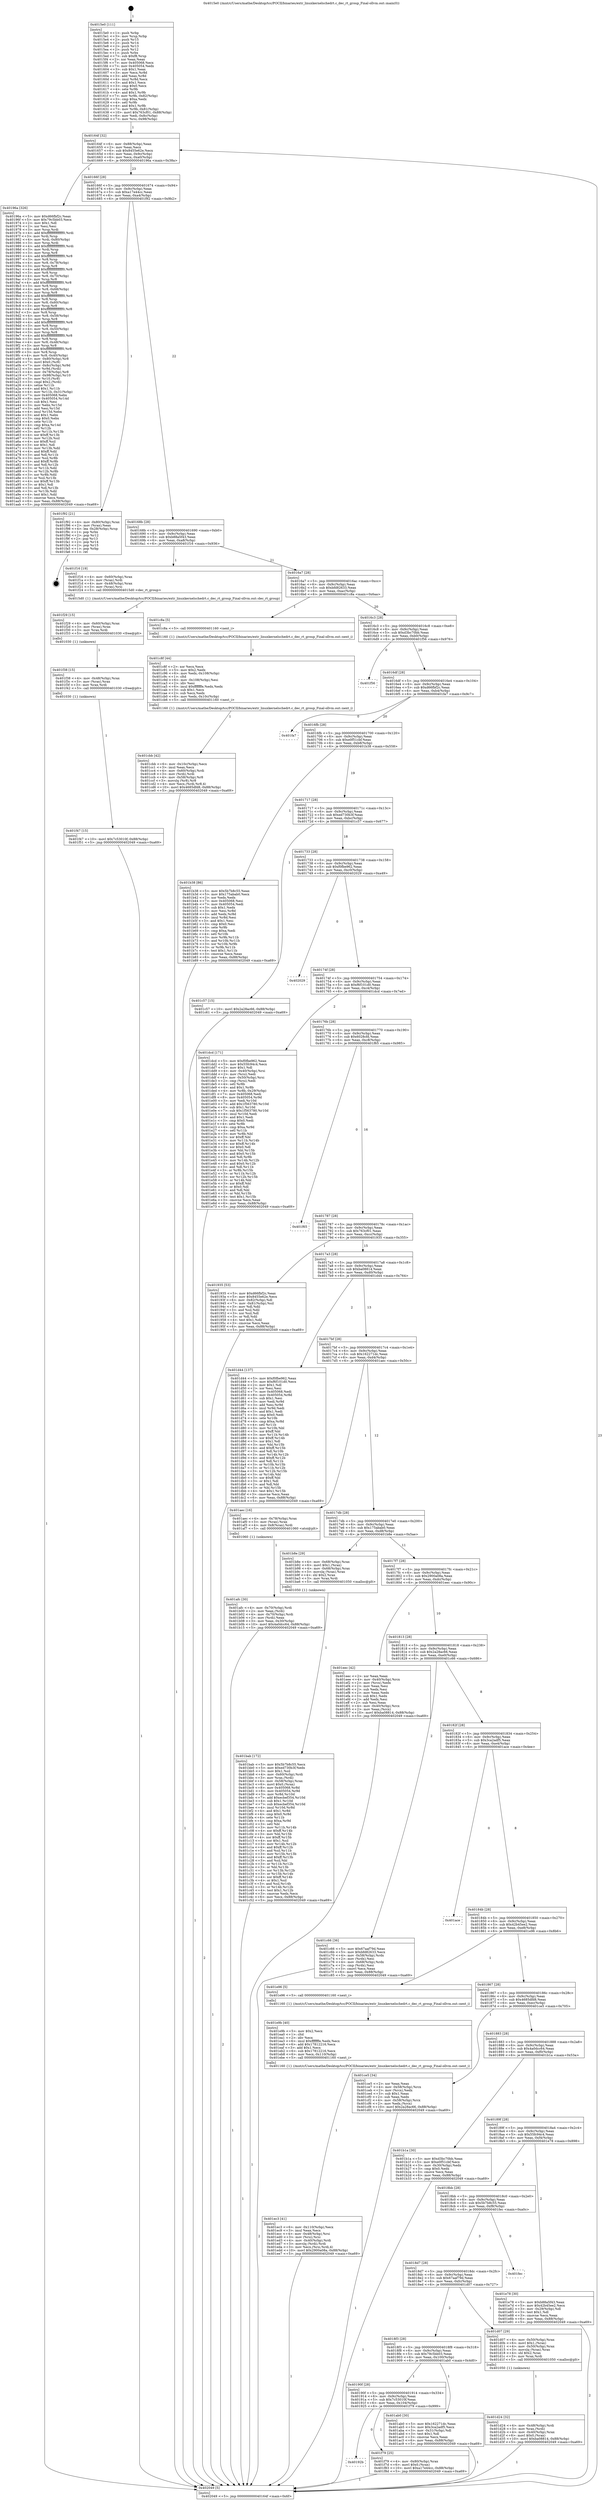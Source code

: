 digraph "0x4015e0" {
  label = "0x4015e0 (/mnt/c/Users/mathe/Desktop/tcc/POCII/binaries/extr_linuxkernelschedrt.c_dec_rt_group_Final-ollvm.out::main(0))"
  labelloc = "t"
  node[shape=record]

  Entry [label="",width=0.3,height=0.3,shape=circle,fillcolor=black,style=filled]
  "0x40164f" [label="{
     0x40164f [32]\l
     | [instrs]\l
     &nbsp;&nbsp;0x40164f \<+6\>: mov -0x88(%rbp),%eax\l
     &nbsp;&nbsp;0x401655 \<+2\>: mov %eax,%ecx\l
     &nbsp;&nbsp;0x401657 \<+6\>: sub $0x8455e62e,%ecx\l
     &nbsp;&nbsp;0x40165d \<+6\>: mov %eax,-0x9c(%rbp)\l
     &nbsp;&nbsp;0x401663 \<+6\>: mov %ecx,-0xa0(%rbp)\l
     &nbsp;&nbsp;0x401669 \<+6\>: je 000000000040196a \<main+0x38a\>\l
  }"]
  "0x40196a" [label="{
     0x40196a [326]\l
     | [instrs]\l
     &nbsp;&nbsp;0x40196a \<+5\>: mov $0xd66fbf2c,%eax\l
     &nbsp;&nbsp;0x40196f \<+5\>: mov $0x79c5bb03,%ecx\l
     &nbsp;&nbsp;0x401974 \<+2\>: mov $0x1,%dl\l
     &nbsp;&nbsp;0x401976 \<+2\>: xor %esi,%esi\l
     &nbsp;&nbsp;0x401978 \<+3\>: mov %rsp,%rdi\l
     &nbsp;&nbsp;0x40197b \<+4\>: add $0xfffffffffffffff0,%rdi\l
     &nbsp;&nbsp;0x40197f \<+3\>: mov %rdi,%rsp\l
     &nbsp;&nbsp;0x401982 \<+4\>: mov %rdi,-0x80(%rbp)\l
     &nbsp;&nbsp;0x401986 \<+3\>: mov %rsp,%rdi\l
     &nbsp;&nbsp;0x401989 \<+4\>: add $0xfffffffffffffff0,%rdi\l
     &nbsp;&nbsp;0x40198d \<+3\>: mov %rdi,%rsp\l
     &nbsp;&nbsp;0x401990 \<+3\>: mov %rsp,%r8\l
     &nbsp;&nbsp;0x401993 \<+4\>: add $0xfffffffffffffff0,%r8\l
     &nbsp;&nbsp;0x401997 \<+3\>: mov %r8,%rsp\l
     &nbsp;&nbsp;0x40199a \<+4\>: mov %r8,-0x78(%rbp)\l
     &nbsp;&nbsp;0x40199e \<+3\>: mov %rsp,%r8\l
     &nbsp;&nbsp;0x4019a1 \<+4\>: add $0xfffffffffffffff0,%r8\l
     &nbsp;&nbsp;0x4019a5 \<+3\>: mov %r8,%rsp\l
     &nbsp;&nbsp;0x4019a8 \<+4\>: mov %r8,-0x70(%rbp)\l
     &nbsp;&nbsp;0x4019ac \<+3\>: mov %rsp,%r8\l
     &nbsp;&nbsp;0x4019af \<+4\>: add $0xfffffffffffffff0,%r8\l
     &nbsp;&nbsp;0x4019b3 \<+3\>: mov %r8,%rsp\l
     &nbsp;&nbsp;0x4019b6 \<+4\>: mov %r8,-0x68(%rbp)\l
     &nbsp;&nbsp;0x4019ba \<+3\>: mov %rsp,%r8\l
     &nbsp;&nbsp;0x4019bd \<+4\>: add $0xfffffffffffffff0,%r8\l
     &nbsp;&nbsp;0x4019c1 \<+3\>: mov %r8,%rsp\l
     &nbsp;&nbsp;0x4019c4 \<+4\>: mov %r8,-0x60(%rbp)\l
     &nbsp;&nbsp;0x4019c8 \<+3\>: mov %rsp,%r8\l
     &nbsp;&nbsp;0x4019cb \<+4\>: add $0xfffffffffffffff0,%r8\l
     &nbsp;&nbsp;0x4019cf \<+3\>: mov %r8,%rsp\l
     &nbsp;&nbsp;0x4019d2 \<+4\>: mov %r8,-0x58(%rbp)\l
     &nbsp;&nbsp;0x4019d6 \<+3\>: mov %rsp,%r8\l
     &nbsp;&nbsp;0x4019d9 \<+4\>: add $0xfffffffffffffff0,%r8\l
     &nbsp;&nbsp;0x4019dd \<+3\>: mov %r8,%rsp\l
     &nbsp;&nbsp;0x4019e0 \<+4\>: mov %r8,-0x50(%rbp)\l
     &nbsp;&nbsp;0x4019e4 \<+3\>: mov %rsp,%r8\l
     &nbsp;&nbsp;0x4019e7 \<+4\>: add $0xfffffffffffffff0,%r8\l
     &nbsp;&nbsp;0x4019eb \<+3\>: mov %r8,%rsp\l
     &nbsp;&nbsp;0x4019ee \<+4\>: mov %r8,-0x48(%rbp)\l
     &nbsp;&nbsp;0x4019f2 \<+3\>: mov %rsp,%r8\l
     &nbsp;&nbsp;0x4019f5 \<+4\>: add $0xfffffffffffffff0,%r8\l
     &nbsp;&nbsp;0x4019f9 \<+3\>: mov %r8,%rsp\l
     &nbsp;&nbsp;0x4019fc \<+4\>: mov %r8,-0x40(%rbp)\l
     &nbsp;&nbsp;0x401a00 \<+4\>: mov -0x80(%rbp),%r8\l
     &nbsp;&nbsp;0x401a04 \<+7\>: movl $0x0,(%r8)\l
     &nbsp;&nbsp;0x401a0b \<+7\>: mov -0x8c(%rbp),%r9d\l
     &nbsp;&nbsp;0x401a12 \<+3\>: mov %r9d,(%rdi)\l
     &nbsp;&nbsp;0x401a15 \<+4\>: mov -0x78(%rbp),%r8\l
     &nbsp;&nbsp;0x401a19 \<+7\>: mov -0x98(%rbp),%r10\l
     &nbsp;&nbsp;0x401a20 \<+3\>: mov %r10,(%r8)\l
     &nbsp;&nbsp;0x401a23 \<+3\>: cmpl $0x2,(%rdi)\l
     &nbsp;&nbsp;0x401a26 \<+4\>: setne %r11b\l
     &nbsp;&nbsp;0x401a2a \<+4\>: and $0x1,%r11b\l
     &nbsp;&nbsp;0x401a2e \<+4\>: mov %r11b,-0x31(%rbp)\l
     &nbsp;&nbsp;0x401a32 \<+7\>: mov 0x405068,%ebx\l
     &nbsp;&nbsp;0x401a39 \<+8\>: mov 0x405054,%r14d\l
     &nbsp;&nbsp;0x401a41 \<+3\>: sub $0x1,%esi\l
     &nbsp;&nbsp;0x401a44 \<+3\>: mov %ebx,%r15d\l
     &nbsp;&nbsp;0x401a47 \<+3\>: add %esi,%r15d\l
     &nbsp;&nbsp;0x401a4a \<+4\>: imul %r15d,%ebx\l
     &nbsp;&nbsp;0x401a4e \<+3\>: and $0x1,%ebx\l
     &nbsp;&nbsp;0x401a51 \<+3\>: cmp $0x0,%ebx\l
     &nbsp;&nbsp;0x401a54 \<+4\>: sete %r11b\l
     &nbsp;&nbsp;0x401a58 \<+4\>: cmp $0xa,%r14d\l
     &nbsp;&nbsp;0x401a5c \<+4\>: setl %r12b\l
     &nbsp;&nbsp;0x401a60 \<+3\>: mov %r11b,%r13b\l
     &nbsp;&nbsp;0x401a63 \<+4\>: xor $0xff,%r13b\l
     &nbsp;&nbsp;0x401a67 \<+3\>: mov %r12b,%sil\l
     &nbsp;&nbsp;0x401a6a \<+4\>: xor $0xff,%sil\l
     &nbsp;&nbsp;0x401a6e \<+3\>: xor $0x1,%dl\l
     &nbsp;&nbsp;0x401a71 \<+3\>: mov %r13b,%dil\l
     &nbsp;&nbsp;0x401a74 \<+4\>: and $0xff,%dil\l
     &nbsp;&nbsp;0x401a78 \<+3\>: and %dl,%r11b\l
     &nbsp;&nbsp;0x401a7b \<+3\>: mov %sil,%r8b\l
     &nbsp;&nbsp;0x401a7e \<+4\>: and $0xff,%r8b\l
     &nbsp;&nbsp;0x401a82 \<+3\>: and %dl,%r12b\l
     &nbsp;&nbsp;0x401a85 \<+3\>: or %r11b,%dil\l
     &nbsp;&nbsp;0x401a88 \<+3\>: or %r12b,%r8b\l
     &nbsp;&nbsp;0x401a8b \<+3\>: xor %r8b,%dil\l
     &nbsp;&nbsp;0x401a8e \<+3\>: or %sil,%r13b\l
     &nbsp;&nbsp;0x401a91 \<+4\>: xor $0xff,%r13b\l
     &nbsp;&nbsp;0x401a95 \<+3\>: or $0x1,%dl\l
     &nbsp;&nbsp;0x401a98 \<+3\>: and %dl,%r13b\l
     &nbsp;&nbsp;0x401a9b \<+3\>: or %r13b,%dil\l
     &nbsp;&nbsp;0x401a9e \<+4\>: test $0x1,%dil\l
     &nbsp;&nbsp;0x401aa2 \<+3\>: cmovne %ecx,%eax\l
     &nbsp;&nbsp;0x401aa5 \<+6\>: mov %eax,-0x88(%rbp)\l
     &nbsp;&nbsp;0x401aab \<+5\>: jmp 0000000000402049 \<main+0xa69\>\l
  }"]
  "0x40166f" [label="{
     0x40166f [28]\l
     | [instrs]\l
     &nbsp;&nbsp;0x40166f \<+5\>: jmp 0000000000401674 \<main+0x94\>\l
     &nbsp;&nbsp;0x401674 \<+6\>: mov -0x9c(%rbp),%eax\l
     &nbsp;&nbsp;0x40167a \<+5\>: sub $0xa17e44cc,%eax\l
     &nbsp;&nbsp;0x40167f \<+6\>: mov %eax,-0xa4(%rbp)\l
     &nbsp;&nbsp;0x401685 \<+6\>: je 0000000000401f92 \<main+0x9b2\>\l
  }"]
  Exit [label="",width=0.3,height=0.3,shape=circle,fillcolor=black,style=filled,peripheries=2]
  "0x401f92" [label="{
     0x401f92 [21]\l
     | [instrs]\l
     &nbsp;&nbsp;0x401f92 \<+4\>: mov -0x80(%rbp),%rax\l
     &nbsp;&nbsp;0x401f96 \<+2\>: mov (%rax),%eax\l
     &nbsp;&nbsp;0x401f98 \<+4\>: lea -0x28(%rbp),%rsp\l
     &nbsp;&nbsp;0x401f9c \<+1\>: pop %rbx\l
     &nbsp;&nbsp;0x401f9d \<+2\>: pop %r12\l
     &nbsp;&nbsp;0x401f9f \<+2\>: pop %r13\l
     &nbsp;&nbsp;0x401fa1 \<+2\>: pop %r14\l
     &nbsp;&nbsp;0x401fa3 \<+2\>: pop %r15\l
     &nbsp;&nbsp;0x401fa5 \<+1\>: pop %rbp\l
     &nbsp;&nbsp;0x401fa6 \<+1\>: ret\l
  }"]
  "0x40168b" [label="{
     0x40168b [28]\l
     | [instrs]\l
     &nbsp;&nbsp;0x40168b \<+5\>: jmp 0000000000401690 \<main+0xb0\>\l
     &nbsp;&nbsp;0x401690 \<+6\>: mov -0x9c(%rbp),%eax\l
     &nbsp;&nbsp;0x401696 \<+5\>: sub $0xb88a5f43,%eax\l
     &nbsp;&nbsp;0x40169b \<+6\>: mov %eax,-0xa8(%rbp)\l
     &nbsp;&nbsp;0x4016a1 \<+6\>: je 0000000000401f16 \<main+0x936\>\l
  }"]
  "0x40192b" [label="{
     0x40192b\l
  }", style=dashed]
  "0x401f16" [label="{
     0x401f16 [19]\l
     | [instrs]\l
     &nbsp;&nbsp;0x401f16 \<+4\>: mov -0x60(%rbp),%rax\l
     &nbsp;&nbsp;0x401f1a \<+3\>: mov (%rax),%rdi\l
     &nbsp;&nbsp;0x401f1d \<+4\>: mov -0x48(%rbp),%rax\l
     &nbsp;&nbsp;0x401f21 \<+3\>: mov (%rax),%rsi\l
     &nbsp;&nbsp;0x401f24 \<+5\>: call 00000000004015d0 \<dec_rt_group\>\l
     | [calls]\l
     &nbsp;&nbsp;0x4015d0 \{1\} (/mnt/c/Users/mathe/Desktop/tcc/POCII/binaries/extr_linuxkernelschedrt.c_dec_rt_group_Final-ollvm.out::dec_rt_group)\l
  }"]
  "0x4016a7" [label="{
     0x4016a7 [28]\l
     | [instrs]\l
     &nbsp;&nbsp;0x4016a7 \<+5\>: jmp 00000000004016ac \<main+0xcc\>\l
     &nbsp;&nbsp;0x4016ac \<+6\>: mov -0x9c(%rbp),%eax\l
     &nbsp;&nbsp;0x4016b2 \<+5\>: sub $0xbfd82633,%eax\l
     &nbsp;&nbsp;0x4016b7 \<+6\>: mov %eax,-0xac(%rbp)\l
     &nbsp;&nbsp;0x4016bd \<+6\>: je 0000000000401c8a \<main+0x6aa\>\l
  }"]
  "0x401f79" [label="{
     0x401f79 [25]\l
     | [instrs]\l
     &nbsp;&nbsp;0x401f79 \<+4\>: mov -0x80(%rbp),%rax\l
     &nbsp;&nbsp;0x401f7d \<+6\>: movl $0x0,(%rax)\l
     &nbsp;&nbsp;0x401f83 \<+10\>: movl $0xa17e44cc,-0x88(%rbp)\l
     &nbsp;&nbsp;0x401f8d \<+5\>: jmp 0000000000402049 \<main+0xa69\>\l
  }"]
  "0x401c8a" [label="{
     0x401c8a [5]\l
     | [instrs]\l
     &nbsp;&nbsp;0x401c8a \<+5\>: call 0000000000401160 \<next_i\>\l
     | [calls]\l
     &nbsp;&nbsp;0x401160 \{1\} (/mnt/c/Users/mathe/Desktop/tcc/POCII/binaries/extr_linuxkernelschedrt.c_dec_rt_group_Final-ollvm.out::next_i)\l
  }"]
  "0x4016c3" [label="{
     0x4016c3 [28]\l
     | [instrs]\l
     &nbsp;&nbsp;0x4016c3 \<+5\>: jmp 00000000004016c8 \<main+0xe8\>\l
     &nbsp;&nbsp;0x4016c8 \<+6\>: mov -0x9c(%rbp),%eax\l
     &nbsp;&nbsp;0x4016ce \<+5\>: sub $0xd3bc70bb,%eax\l
     &nbsp;&nbsp;0x4016d3 \<+6\>: mov %eax,-0xb0(%rbp)\l
     &nbsp;&nbsp;0x4016d9 \<+6\>: je 0000000000401f56 \<main+0x976\>\l
  }"]
  "0x401f47" [label="{
     0x401f47 [15]\l
     | [instrs]\l
     &nbsp;&nbsp;0x401f47 \<+10\>: movl $0x7c53010f,-0x88(%rbp)\l
     &nbsp;&nbsp;0x401f51 \<+5\>: jmp 0000000000402049 \<main+0xa69\>\l
  }"]
  "0x401f56" [label="{
     0x401f56\l
  }", style=dashed]
  "0x4016df" [label="{
     0x4016df [28]\l
     | [instrs]\l
     &nbsp;&nbsp;0x4016df \<+5\>: jmp 00000000004016e4 \<main+0x104\>\l
     &nbsp;&nbsp;0x4016e4 \<+6\>: mov -0x9c(%rbp),%eax\l
     &nbsp;&nbsp;0x4016ea \<+5\>: sub $0xd66fbf2c,%eax\l
     &nbsp;&nbsp;0x4016ef \<+6\>: mov %eax,-0xb4(%rbp)\l
     &nbsp;&nbsp;0x4016f5 \<+6\>: je 0000000000401fa7 \<main+0x9c7\>\l
  }"]
  "0x401f38" [label="{
     0x401f38 [15]\l
     | [instrs]\l
     &nbsp;&nbsp;0x401f38 \<+4\>: mov -0x48(%rbp),%rax\l
     &nbsp;&nbsp;0x401f3c \<+3\>: mov (%rax),%rax\l
     &nbsp;&nbsp;0x401f3f \<+3\>: mov %rax,%rdi\l
     &nbsp;&nbsp;0x401f42 \<+5\>: call 0000000000401030 \<free@plt\>\l
     | [calls]\l
     &nbsp;&nbsp;0x401030 \{1\} (unknown)\l
  }"]
  "0x401fa7" [label="{
     0x401fa7\l
  }", style=dashed]
  "0x4016fb" [label="{
     0x4016fb [28]\l
     | [instrs]\l
     &nbsp;&nbsp;0x4016fb \<+5\>: jmp 0000000000401700 \<main+0x120\>\l
     &nbsp;&nbsp;0x401700 \<+6\>: mov -0x9c(%rbp),%eax\l
     &nbsp;&nbsp;0x401706 \<+5\>: sub $0xe0f51cbf,%eax\l
     &nbsp;&nbsp;0x40170b \<+6\>: mov %eax,-0xb8(%rbp)\l
     &nbsp;&nbsp;0x401711 \<+6\>: je 0000000000401b38 \<main+0x558\>\l
  }"]
  "0x401f29" [label="{
     0x401f29 [15]\l
     | [instrs]\l
     &nbsp;&nbsp;0x401f29 \<+4\>: mov -0x60(%rbp),%rax\l
     &nbsp;&nbsp;0x401f2d \<+3\>: mov (%rax),%rax\l
     &nbsp;&nbsp;0x401f30 \<+3\>: mov %rax,%rdi\l
     &nbsp;&nbsp;0x401f33 \<+5\>: call 0000000000401030 \<free@plt\>\l
     | [calls]\l
     &nbsp;&nbsp;0x401030 \{1\} (unknown)\l
  }"]
  "0x401b38" [label="{
     0x401b38 [86]\l
     | [instrs]\l
     &nbsp;&nbsp;0x401b38 \<+5\>: mov $0x5b7b8c55,%eax\l
     &nbsp;&nbsp;0x401b3d \<+5\>: mov $0x175abab0,%ecx\l
     &nbsp;&nbsp;0x401b42 \<+2\>: xor %edx,%edx\l
     &nbsp;&nbsp;0x401b44 \<+7\>: mov 0x405068,%esi\l
     &nbsp;&nbsp;0x401b4b \<+7\>: mov 0x405054,%edi\l
     &nbsp;&nbsp;0x401b52 \<+3\>: sub $0x1,%edx\l
     &nbsp;&nbsp;0x401b55 \<+3\>: mov %esi,%r8d\l
     &nbsp;&nbsp;0x401b58 \<+3\>: add %edx,%r8d\l
     &nbsp;&nbsp;0x401b5b \<+4\>: imul %r8d,%esi\l
     &nbsp;&nbsp;0x401b5f \<+3\>: and $0x1,%esi\l
     &nbsp;&nbsp;0x401b62 \<+3\>: cmp $0x0,%esi\l
     &nbsp;&nbsp;0x401b65 \<+4\>: sete %r9b\l
     &nbsp;&nbsp;0x401b69 \<+3\>: cmp $0xa,%edi\l
     &nbsp;&nbsp;0x401b6c \<+4\>: setl %r10b\l
     &nbsp;&nbsp;0x401b70 \<+3\>: mov %r9b,%r11b\l
     &nbsp;&nbsp;0x401b73 \<+3\>: and %r10b,%r11b\l
     &nbsp;&nbsp;0x401b76 \<+3\>: xor %r10b,%r9b\l
     &nbsp;&nbsp;0x401b79 \<+3\>: or %r9b,%r11b\l
     &nbsp;&nbsp;0x401b7c \<+4\>: test $0x1,%r11b\l
     &nbsp;&nbsp;0x401b80 \<+3\>: cmovne %ecx,%eax\l
     &nbsp;&nbsp;0x401b83 \<+6\>: mov %eax,-0x88(%rbp)\l
     &nbsp;&nbsp;0x401b89 \<+5\>: jmp 0000000000402049 \<main+0xa69\>\l
  }"]
  "0x401717" [label="{
     0x401717 [28]\l
     | [instrs]\l
     &nbsp;&nbsp;0x401717 \<+5\>: jmp 000000000040171c \<main+0x13c\>\l
     &nbsp;&nbsp;0x40171c \<+6\>: mov -0x9c(%rbp),%eax\l
     &nbsp;&nbsp;0x401722 \<+5\>: sub $0xed730b3f,%eax\l
     &nbsp;&nbsp;0x401727 \<+6\>: mov %eax,-0xbc(%rbp)\l
     &nbsp;&nbsp;0x40172d \<+6\>: je 0000000000401c57 \<main+0x677\>\l
  }"]
  "0x401ec3" [label="{
     0x401ec3 [41]\l
     | [instrs]\l
     &nbsp;&nbsp;0x401ec3 \<+6\>: mov -0x110(%rbp),%ecx\l
     &nbsp;&nbsp;0x401ec9 \<+3\>: imul %eax,%ecx\l
     &nbsp;&nbsp;0x401ecc \<+4\>: mov -0x48(%rbp),%rsi\l
     &nbsp;&nbsp;0x401ed0 \<+3\>: mov (%rsi),%rsi\l
     &nbsp;&nbsp;0x401ed3 \<+4\>: mov -0x40(%rbp),%rdi\l
     &nbsp;&nbsp;0x401ed7 \<+3\>: movslq (%rdi),%rdi\l
     &nbsp;&nbsp;0x401eda \<+3\>: mov %ecx,(%rsi,%rdi,4)\l
     &nbsp;&nbsp;0x401edd \<+10\>: movl $0x2900a08a,-0x88(%rbp)\l
     &nbsp;&nbsp;0x401ee7 \<+5\>: jmp 0000000000402049 \<main+0xa69\>\l
  }"]
  "0x401c57" [label="{
     0x401c57 [15]\l
     | [instrs]\l
     &nbsp;&nbsp;0x401c57 \<+10\>: movl $0x2a28ac66,-0x88(%rbp)\l
     &nbsp;&nbsp;0x401c61 \<+5\>: jmp 0000000000402049 \<main+0xa69\>\l
  }"]
  "0x401733" [label="{
     0x401733 [28]\l
     | [instrs]\l
     &nbsp;&nbsp;0x401733 \<+5\>: jmp 0000000000401738 \<main+0x158\>\l
     &nbsp;&nbsp;0x401738 \<+6\>: mov -0x9c(%rbp),%eax\l
     &nbsp;&nbsp;0x40173e \<+5\>: sub $0xf0fbe962,%eax\l
     &nbsp;&nbsp;0x401743 \<+6\>: mov %eax,-0xc0(%rbp)\l
     &nbsp;&nbsp;0x401749 \<+6\>: je 0000000000402029 \<main+0xa49\>\l
  }"]
  "0x401e9b" [label="{
     0x401e9b [40]\l
     | [instrs]\l
     &nbsp;&nbsp;0x401e9b \<+5\>: mov $0x2,%ecx\l
     &nbsp;&nbsp;0x401ea0 \<+1\>: cltd\l
     &nbsp;&nbsp;0x401ea1 \<+2\>: idiv %ecx\l
     &nbsp;&nbsp;0x401ea3 \<+6\>: imul $0xfffffffe,%edx,%ecx\l
     &nbsp;&nbsp;0x401ea9 \<+6\>: add $0x17812216,%ecx\l
     &nbsp;&nbsp;0x401eaf \<+3\>: add $0x1,%ecx\l
     &nbsp;&nbsp;0x401eb2 \<+6\>: sub $0x17812216,%ecx\l
     &nbsp;&nbsp;0x401eb8 \<+6\>: mov %ecx,-0x110(%rbp)\l
     &nbsp;&nbsp;0x401ebe \<+5\>: call 0000000000401160 \<next_i\>\l
     | [calls]\l
     &nbsp;&nbsp;0x401160 \{1\} (/mnt/c/Users/mathe/Desktop/tcc/POCII/binaries/extr_linuxkernelschedrt.c_dec_rt_group_Final-ollvm.out::next_i)\l
  }"]
  "0x402029" [label="{
     0x402029\l
  }", style=dashed]
  "0x40174f" [label="{
     0x40174f [28]\l
     | [instrs]\l
     &nbsp;&nbsp;0x40174f \<+5\>: jmp 0000000000401754 \<main+0x174\>\l
     &nbsp;&nbsp;0x401754 \<+6\>: mov -0x9c(%rbp),%eax\l
     &nbsp;&nbsp;0x40175a \<+5\>: sub $0xf6f101d0,%eax\l
     &nbsp;&nbsp;0x40175f \<+6\>: mov %eax,-0xc4(%rbp)\l
     &nbsp;&nbsp;0x401765 \<+6\>: je 0000000000401dcd \<main+0x7ed\>\l
  }"]
  "0x401d24" [label="{
     0x401d24 [32]\l
     | [instrs]\l
     &nbsp;&nbsp;0x401d24 \<+4\>: mov -0x48(%rbp),%rdi\l
     &nbsp;&nbsp;0x401d28 \<+3\>: mov %rax,(%rdi)\l
     &nbsp;&nbsp;0x401d2b \<+4\>: mov -0x40(%rbp),%rax\l
     &nbsp;&nbsp;0x401d2f \<+6\>: movl $0x0,(%rax)\l
     &nbsp;&nbsp;0x401d35 \<+10\>: movl $0xba08814,-0x88(%rbp)\l
     &nbsp;&nbsp;0x401d3f \<+5\>: jmp 0000000000402049 \<main+0xa69\>\l
  }"]
  "0x401dcd" [label="{
     0x401dcd [171]\l
     | [instrs]\l
     &nbsp;&nbsp;0x401dcd \<+5\>: mov $0xf0fbe962,%eax\l
     &nbsp;&nbsp;0x401dd2 \<+5\>: mov $0x55fc94c4,%ecx\l
     &nbsp;&nbsp;0x401dd7 \<+2\>: mov $0x1,%dl\l
     &nbsp;&nbsp;0x401dd9 \<+4\>: mov -0x40(%rbp),%rsi\l
     &nbsp;&nbsp;0x401ddd \<+2\>: mov (%rsi),%edi\l
     &nbsp;&nbsp;0x401ddf \<+4\>: mov -0x50(%rbp),%rsi\l
     &nbsp;&nbsp;0x401de3 \<+2\>: cmp (%rsi),%edi\l
     &nbsp;&nbsp;0x401de5 \<+4\>: setl %r8b\l
     &nbsp;&nbsp;0x401de9 \<+4\>: and $0x1,%r8b\l
     &nbsp;&nbsp;0x401ded \<+4\>: mov %r8b,-0x29(%rbp)\l
     &nbsp;&nbsp;0x401df1 \<+7\>: mov 0x405068,%edi\l
     &nbsp;&nbsp;0x401df8 \<+8\>: mov 0x405054,%r9d\l
     &nbsp;&nbsp;0x401e00 \<+3\>: mov %edi,%r10d\l
     &nbsp;&nbsp;0x401e03 \<+7\>: add $0x1f563780,%r10d\l
     &nbsp;&nbsp;0x401e0a \<+4\>: sub $0x1,%r10d\l
     &nbsp;&nbsp;0x401e0e \<+7\>: sub $0x1f563780,%r10d\l
     &nbsp;&nbsp;0x401e15 \<+4\>: imul %r10d,%edi\l
     &nbsp;&nbsp;0x401e19 \<+3\>: and $0x1,%edi\l
     &nbsp;&nbsp;0x401e1c \<+3\>: cmp $0x0,%edi\l
     &nbsp;&nbsp;0x401e1f \<+4\>: sete %r8b\l
     &nbsp;&nbsp;0x401e23 \<+4\>: cmp $0xa,%r9d\l
     &nbsp;&nbsp;0x401e27 \<+4\>: setl %r11b\l
     &nbsp;&nbsp;0x401e2b \<+3\>: mov %r8b,%bl\l
     &nbsp;&nbsp;0x401e2e \<+3\>: xor $0xff,%bl\l
     &nbsp;&nbsp;0x401e31 \<+3\>: mov %r11b,%r14b\l
     &nbsp;&nbsp;0x401e34 \<+4\>: xor $0xff,%r14b\l
     &nbsp;&nbsp;0x401e38 \<+3\>: xor $0x0,%dl\l
     &nbsp;&nbsp;0x401e3b \<+3\>: mov %bl,%r15b\l
     &nbsp;&nbsp;0x401e3e \<+4\>: and $0x0,%r15b\l
     &nbsp;&nbsp;0x401e42 \<+3\>: and %dl,%r8b\l
     &nbsp;&nbsp;0x401e45 \<+3\>: mov %r14b,%r12b\l
     &nbsp;&nbsp;0x401e48 \<+4\>: and $0x0,%r12b\l
     &nbsp;&nbsp;0x401e4c \<+3\>: and %dl,%r11b\l
     &nbsp;&nbsp;0x401e4f \<+3\>: or %r8b,%r15b\l
     &nbsp;&nbsp;0x401e52 \<+3\>: or %r11b,%r12b\l
     &nbsp;&nbsp;0x401e55 \<+3\>: xor %r12b,%r15b\l
     &nbsp;&nbsp;0x401e58 \<+3\>: or %r14b,%bl\l
     &nbsp;&nbsp;0x401e5b \<+3\>: xor $0xff,%bl\l
     &nbsp;&nbsp;0x401e5e \<+3\>: or $0x0,%dl\l
     &nbsp;&nbsp;0x401e61 \<+2\>: and %dl,%bl\l
     &nbsp;&nbsp;0x401e63 \<+3\>: or %bl,%r15b\l
     &nbsp;&nbsp;0x401e66 \<+4\>: test $0x1,%r15b\l
     &nbsp;&nbsp;0x401e6a \<+3\>: cmovne %ecx,%eax\l
     &nbsp;&nbsp;0x401e6d \<+6\>: mov %eax,-0x88(%rbp)\l
     &nbsp;&nbsp;0x401e73 \<+5\>: jmp 0000000000402049 \<main+0xa69\>\l
  }"]
  "0x40176b" [label="{
     0x40176b [28]\l
     | [instrs]\l
     &nbsp;&nbsp;0x40176b \<+5\>: jmp 0000000000401770 \<main+0x190\>\l
     &nbsp;&nbsp;0x401770 \<+6\>: mov -0x9c(%rbp),%eax\l
     &nbsp;&nbsp;0x401776 \<+5\>: sub $0x6028cfd,%eax\l
     &nbsp;&nbsp;0x40177b \<+6\>: mov %eax,-0xc8(%rbp)\l
     &nbsp;&nbsp;0x401781 \<+6\>: je 0000000000401f65 \<main+0x985\>\l
  }"]
  "0x401cbb" [label="{
     0x401cbb [42]\l
     | [instrs]\l
     &nbsp;&nbsp;0x401cbb \<+6\>: mov -0x10c(%rbp),%ecx\l
     &nbsp;&nbsp;0x401cc1 \<+3\>: imul %eax,%ecx\l
     &nbsp;&nbsp;0x401cc4 \<+4\>: mov -0x60(%rbp),%rdi\l
     &nbsp;&nbsp;0x401cc8 \<+3\>: mov (%rdi),%rdi\l
     &nbsp;&nbsp;0x401ccb \<+4\>: mov -0x58(%rbp),%r8\l
     &nbsp;&nbsp;0x401ccf \<+3\>: movslq (%r8),%r8\l
     &nbsp;&nbsp;0x401cd2 \<+4\>: mov %ecx,(%rdi,%r8,4)\l
     &nbsp;&nbsp;0x401cd6 \<+10\>: movl $0x4685dfd8,-0x88(%rbp)\l
     &nbsp;&nbsp;0x401ce0 \<+5\>: jmp 0000000000402049 \<main+0xa69\>\l
  }"]
  "0x401f65" [label="{
     0x401f65\l
  }", style=dashed]
  "0x401787" [label="{
     0x401787 [28]\l
     | [instrs]\l
     &nbsp;&nbsp;0x401787 \<+5\>: jmp 000000000040178c \<main+0x1ac\>\l
     &nbsp;&nbsp;0x40178c \<+6\>: mov -0x9c(%rbp),%eax\l
     &nbsp;&nbsp;0x401792 \<+5\>: sub $0x763cf01,%eax\l
     &nbsp;&nbsp;0x401797 \<+6\>: mov %eax,-0xcc(%rbp)\l
     &nbsp;&nbsp;0x40179d \<+6\>: je 0000000000401935 \<main+0x355\>\l
  }"]
  "0x401c8f" [label="{
     0x401c8f [44]\l
     | [instrs]\l
     &nbsp;&nbsp;0x401c8f \<+2\>: xor %ecx,%ecx\l
     &nbsp;&nbsp;0x401c91 \<+5\>: mov $0x2,%edx\l
     &nbsp;&nbsp;0x401c96 \<+6\>: mov %edx,-0x108(%rbp)\l
     &nbsp;&nbsp;0x401c9c \<+1\>: cltd\l
     &nbsp;&nbsp;0x401c9d \<+6\>: mov -0x108(%rbp),%esi\l
     &nbsp;&nbsp;0x401ca3 \<+2\>: idiv %esi\l
     &nbsp;&nbsp;0x401ca5 \<+6\>: imul $0xfffffffe,%edx,%edx\l
     &nbsp;&nbsp;0x401cab \<+3\>: sub $0x1,%ecx\l
     &nbsp;&nbsp;0x401cae \<+2\>: sub %ecx,%edx\l
     &nbsp;&nbsp;0x401cb0 \<+6\>: mov %edx,-0x10c(%rbp)\l
     &nbsp;&nbsp;0x401cb6 \<+5\>: call 0000000000401160 \<next_i\>\l
     | [calls]\l
     &nbsp;&nbsp;0x401160 \{1\} (/mnt/c/Users/mathe/Desktop/tcc/POCII/binaries/extr_linuxkernelschedrt.c_dec_rt_group_Final-ollvm.out::next_i)\l
  }"]
  "0x401935" [label="{
     0x401935 [53]\l
     | [instrs]\l
     &nbsp;&nbsp;0x401935 \<+5\>: mov $0xd66fbf2c,%eax\l
     &nbsp;&nbsp;0x40193a \<+5\>: mov $0x8455e62e,%ecx\l
     &nbsp;&nbsp;0x40193f \<+6\>: mov -0x82(%rbp),%dl\l
     &nbsp;&nbsp;0x401945 \<+7\>: mov -0x81(%rbp),%sil\l
     &nbsp;&nbsp;0x40194c \<+3\>: mov %dl,%dil\l
     &nbsp;&nbsp;0x40194f \<+3\>: and %sil,%dil\l
     &nbsp;&nbsp;0x401952 \<+3\>: xor %sil,%dl\l
     &nbsp;&nbsp;0x401955 \<+3\>: or %dl,%dil\l
     &nbsp;&nbsp;0x401958 \<+4\>: test $0x1,%dil\l
     &nbsp;&nbsp;0x40195c \<+3\>: cmovne %ecx,%eax\l
     &nbsp;&nbsp;0x40195f \<+6\>: mov %eax,-0x88(%rbp)\l
     &nbsp;&nbsp;0x401965 \<+5\>: jmp 0000000000402049 \<main+0xa69\>\l
  }"]
  "0x4017a3" [label="{
     0x4017a3 [28]\l
     | [instrs]\l
     &nbsp;&nbsp;0x4017a3 \<+5\>: jmp 00000000004017a8 \<main+0x1c8\>\l
     &nbsp;&nbsp;0x4017a8 \<+6\>: mov -0x9c(%rbp),%eax\l
     &nbsp;&nbsp;0x4017ae \<+5\>: sub $0xba08814,%eax\l
     &nbsp;&nbsp;0x4017b3 \<+6\>: mov %eax,-0xd0(%rbp)\l
     &nbsp;&nbsp;0x4017b9 \<+6\>: je 0000000000401d44 \<main+0x764\>\l
  }"]
  "0x402049" [label="{
     0x402049 [5]\l
     | [instrs]\l
     &nbsp;&nbsp;0x402049 \<+5\>: jmp 000000000040164f \<main+0x6f\>\l
  }"]
  "0x4015e0" [label="{
     0x4015e0 [111]\l
     | [instrs]\l
     &nbsp;&nbsp;0x4015e0 \<+1\>: push %rbp\l
     &nbsp;&nbsp;0x4015e1 \<+3\>: mov %rsp,%rbp\l
     &nbsp;&nbsp;0x4015e4 \<+2\>: push %r15\l
     &nbsp;&nbsp;0x4015e6 \<+2\>: push %r14\l
     &nbsp;&nbsp;0x4015e8 \<+2\>: push %r13\l
     &nbsp;&nbsp;0x4015ea \<+2\>: push %r12\l
     &nbsp;&nbsp;0x4015ec \<+1\>: push %rbx\l
     &nbsp;&nbsp;0x4015ed \<+7\>: sub $0xf8,%rsp\l
     &nbsp;&nbsp;0x4015f4 \<+2\>: xor %eax,%eax\l
     &nbsp;&nbsp;0x4015f6 \<+7\>: mov 0x405068,%ecx\l
     &nbsp;&nbsp;0x4015fd \<+7\>: mov 0x405054,%edx\l
     &nbsp;&nbsp;0x401604 \<+3\>: sub $0x1,%eax\l
     &nbsp;&nbsp;0x401607 \<+3\>: mov %ecx,%r8d\l
     &nbsp;&nbsp;0x40160a \<+3\>: add %eax,%r8d\l
     &nbsp;&nbsp;0x40160d \<+4\>: imul %r8d,%ecx\l
     &nbsp;&nbsp;0x401611 \<+3\>: and $0x1,%ecx\l
     &nbsp;&nbsp;0x401614 \<+3\>: cmp $0x0,%ecx\l
     &nbsp;&nbsp;0x401617 \<+4\>: sete %r9b\l
     &nbsp;&nbsp;0x40161b \<+4\>: and $0x1,%r9b\l
     &nbsp;&nbsp;0x40161f \<+7\>: mov %r9b,-0x82(%rbp)\l
     &nbsp;&nbsp;0x401626 \<+3\>: cmp $0xa,%edx\l
     &nbsp;&nbsp;0x401629 \<+4\>: setl %r9b\l
     &nbsp;&nbsp;0x40162d \<+4\>: and $0x1,%r9b\l
     &nbsp;&nbsp;0x401631 \<+7\>: mov %r9b,-0x81(%rbp)\l
     &nbsp;&nbsp;0x401638 \<+10\>: movl $0x763cf01,-0x88(%rbp)\l
     &nbsp;&nbsp;0x401642 \<+6\>: mov %edi,-0x8c(%rbp)\l
     &nbsp;&nbsp;0x401648 \<+7\>: mov %rsi,-0x98(%rbp)\l
  }"]
  "0x401bab" [label="{
     0x401bab [172]\l
     | [instrs]\l
     &nbsp;&nbsp;0x401bab \<+5\>: mov $0x5b7b8c55,%ecx\l
     &nbsp;&nbsp;0x401bb0 \<+5\>: mov $0xed730b3f,%edx\l
     &nbsp;&nbsp;0x401bb5 \<+3\>: mov $0x1,%sil\l
     &nbsp;&nbsp;0x401bb8 \<+4\>: mov -0x60(%rbp),%rdi\l
     &nbsp;&nbsp;0x401bbc \<+3\>: mov %rax,(%rdi)\l
     &nbsp;&nbsp;0x401bbf \<+4\>: mov -0x58(%rbp),%rax\l
     &nbsp;&nbsp;0x401bc3 \<+6\>: movl $0x0,(%rax)\l
     &nbsp;&nbsp;0x401bc9 \<+8\>: mov 0x405068,%r8d\l
     &nbsp;&nbsp;0x401bd1 \<+8\>: mov 0x405054,%r9d\l
     &nbsp;&nbsp;0x401bd9 \<+3\>: mov %r8d,%r10d\l
     &nbsp;&nbsp;0x401bdc \<+7\>: add $0xecbef354,%r10d\l
     &nbsp;&nbsp;0x401be3 \<+4\>: sub $0x1,%r10d\l
     &nbsp;&nbsp;0x401be7 \<+7\>: sub $0xecbef354,%r10d\l
     &nbsp;&nbsp;0x401bee \<+4\>: imul %r10d,%r8d\l
     &nbsp;&nbsp;0x401bf2 \<+4\>: and $0x1,%r8d\l
     &nbsp;&nbsp;0x401bf6 \<+4\>: cmp $0x0,%r8d\l
     &nbsp;&nbsp;0x401bfa \<+4\>: sete %r11b\l
     &nbsp;&nbsp;0x401bfe \<+4\>: cmp $0xa,%r9d\l
     &nbsp;&nbsp;0x401c02 \<+3\>: setl %bl\l
     &nbsp;&nbsp;0x401c05 \<+3\>: mov %r11b,%r14b\l
     &nbsp;&nbsp;0x401c08 \<+4\>: xor $0xff,%r14b\l
     &nbsp;&nbsp;0x401c0c \<+3\>: mov %bl,%r15b\l
     &nbsp;&nbsp;0x401c0f \<+4\>: xor $0xff,%r15b\l
     &nbsp;&nbsp;0x401c13 \<+4\>: xor $0x1,%sil\l
     &nbsp;&nbsp;0x401c17 \<+3\>: mov %r14b,%r12b\l
     &nbsp;&nbsp;0x401c1a \<+4\>: and $0xff,%r12b\l
     &nbsp;&nbsp;0x401c1e \<+3\>: and %sil,%r11b\l
     &nbsp;&nbsp;0x401c21 \<+3\>: mov %r15b,%r13b\l
     &nbsp;&nbsp;0x401c24 \<+4\>: and $0xff,%r13b\l
     &nbsp;&nbsp;0x401c28 \<+3\>: and %sil,%bl\l
     &nbsp;&nbsp;0x401c2b \<+3\>: or %r11b,%r12b\l
     &nbsp;&nbsp;0x401c2e \<+3\>: or %bl,%r13b\l
     &nbsp;&nbsp;0x401c31 \<+3\>: xor %r13b,%r12b\l
     &nbsp;&nbsp;0x401c34 \<+3\>: or %r15b,%r14b\l
     &nbsp;&nbsp;0x401c37 \<+4\>: xor $0xff,%r14b\l
     &nbsp;&nbsp;0x401c3b \<+4\>: or $0x1,%sil\l
     &nbsp;&nbsp;0x401c3f \<+3\>: and %sil,%r14b\l
     &nbsp;&nbsp;0x401c42 \<+3\>: or %r14b,%r12b\l
     &nbsp;&nbsp;0x401c45 \<+4\>: test $0x1,%r12b\l
     &nbsp;&nbsp;0x401c49 \<+3\>: cmovne %edx,%ecx\l
     &nbsp;&nbsp;0x401c4c \<+6\>: mov %ecx,-0x88(%rbp)\l
     &nbsp;&nbsp;0x401c52 \<+5\>: jmp 0000000000402049 \<main+0xa69\>\l
  }"]
  "0x401afc" [label="{
     0x401afc [30]\l
     | [instrs]\l
     &nbsp;&nbsp;0x401afc \<+4\>: mov -0x70(%rbp),%rdi\l
     &nbsp;&nbsp;0x401b00 \<+2\>: mov %eax,(%rdi)\l
     &nbsp;&nbsp;0x401b02 \<+4\>: mov -0x70(%rbp),%rdi\l
     &nbsp;&nbsp;0x401b06 \<+2\>: mov (%rdi),%eax\l
     &nbsp;&nbsp;0x401b08 \<+3\>: mov %eax,-0x30(%rbp)\l
     &nbsp;&nbsp;0x401b0b \<+10\>: movl $0x4a0dcc64,-0x88(%rbp)\l
     &nbsp;&nbsp;0x401b15 \<+5\>: jmp 0000000000402049 \<main+0xa69\>\l
  }"]
  "0x401d44" [label="{
     0x401d44 [137]\l
     | [instrs]\l
     &nbsp;&nbsp;0x401d44 \<+5\>: mov $0xf0fbe962,%eax\l
     &nbsp;&nbsp;0x401d49 \<+5\>: mov $0xf6f101d0,%ecx\l
     &nbsp;&nbsp;0x401d4e \<+2\>: mov $0x1,%dl\l
     &nbsp;&nbsp;0x401d50 \<+2\>: xor %esi,%esi\l
     &nbsp;&nbsp;0x401d52 \<+7\>: mov 0x405068,%edi\l
     &nbsp;&nbsp;0x401d59 \<+8\>: mov 0x405054,%r8d\l
     &nbsp;&nbsp;0x401d61 \<+3\>: sub $0x1,%esi\l
     &nbsp;&nbsp;0x401d64 \<+3\>: mov %edi,%r9d\l
     &nbsp;&nbsp;0x401d67 \<+3\>: add %esi,%r9d\l
     &nbsp;&nbsp;0x401d6a \<+4\>: imul %r9d,%edi\l
     &nbsp;&nbsp;0x401d6e \<+3\>: and $0x1,%edi\l
     &nbsp;&nbsp;0x401d71 \<+3\>: cmp $0x0,%edi\l
     &nbsp;&nbsp;0x401d74 \<+4\>: sete %r10b\l
     &nbsp;&nbsp;0x401d78 \<+4\>: cmp $0xa,%r8d\l
     &nbsp;&nbsp;0x401d7c \<+4\>: setl %r11b\l
     &nbsp;&nbsp;0x401d80 \<+3\>: mov %r10b,%bl\l
     &nbsp;&nbsp;0x401d83 \<+3\>: xor $0xff,%bl\l
     &nbsp;&nbsp;0x401d86 \<+3\>: mov %r11b,%r14b\l
     &nbsp;&nbsp;0x401d89 \<+4\>: xor $0xff,%r14b\l
     &nbsp;&nbsp;0x401d8d \<+3\>: xor $0x1,%dl\l
     &nbsp;&nbsp;0x401d90 \<+3\>: mov %bl,%r15b\l
     &nbsp;&nbsp;0x401d93 \<+4\>: and $0xff,%r15b\l
     &nbsp;&nbsp;0x401d97 \<+3\>: and %dl,%r10b\l
     &nbsp;&nbsp;0x401d9a \<+3\>: mov %r14b,%r12b\l
     &nbsp;&nbsp;0x401d9d \<+4\>: and $0xff,%r12b\l
     &nbsp;&nbsp;0x401da1 \<+3\>: and %dl,%r11b\l
     &nbsp;&nbsp;0x401da4 \<+3\>: or %r10b,%r15b\l
     &nbsp;&nbsp;0x401da7 \<+3\>: or %r11b,%r12b\l
     &nbsp;&nbsp;0x401daa \<+3\>: xor %r12b,%r15b\l
     &nbsp;&nbsp;0x401dad \<+3\>: or %r14b,%bl\l
     &nbsp;&nbsp;0x401db0 \<+3\>: xor $0xff,%bl\l
     &nbsp;&nbsp;0x401db3 \<+3\>: or $0x1,%dl\l
     &nbsp;&nbsp;0x401db6 \<+2\>: and %dl,%bl\l
     &nbsp;&nbsp;0x401db8 \<+3\>: or %bl,%r15b\l
     &nbsp;&nbsp;0x401dbb \<+4\>: test $0x1,%r15b\l
     &nbsp;&nbsp;0x401dbf \<+3\>: cmovne %ecx,%eax\l
     &nbsp;&nbsp;0x401dc2 \<+6\>: mov %eax,-0x88(%rbp)\l
     &nbsp;&nbsp;0x401dc8 \<+5\>: jmp 0000000000402049 \<main+0xa69\>\l
  }"]
  "0x4017bf" [label="{
     0x4017bf [28]\l
     | [instrs]\l
     &nbsp;&nbsp;0x4017bf \<+5\>: jmp 00000000004017c4 \<main+0x1e4\>\l
     &nbsp;&nbsp;0x4017c4 \<+6\>: mov -0x9c(%rbp),%eax\l
     &nbsp;&nbsp;0x4017ca \<+5\>: sub $0x162271dc,%eax\l
     &nbsp;&nbsp;0x4017cf \<+6\>: mov %eax,-0xd4(%rbp)\l
     &nbsp;&nbsp;0x4017d5 \<+6\>: je 0000000000401aec \<main+0x50c\>\l
  }"]
  "0x40190f" [label="{
     0x40190f [28]\l
     | [instrs]\l
     &nbsp;&nbsp;0x40190f \<+5\>: jmp 0000000000401914 \<main+0x334\>\l
     &nbsp;&nbsp;0x401914 \<+6\>: mov -0x9c(%rbp),%eax\l
     &nbsp;&nbsp;0x40191a \<+5\>: sub $0x7c53010f,%eax\l
     &nbsp;&nbsp;0x40191f \<+6\>: mov %eax,-0x104(%rbp)\l
     &nbsp;&nbsp;0x401925 \<+6\>: je 0000000000401f79 \<main+0x999\>\l
  }"]
  "0x401aec" [label="{
     0x401aec [16]\l
     | [instrs]\l
     &nbsp;&nbsp;0x401aec \<+4\>: mov -0x78(%rbp),%rax\l
     &nbsp;&nbsp;0x401af0 \<+3\>: mov (%rax),%rax\l
     &nbsp;&nbsp;0x401af3 \<+4\>: mov 0x8(%rax),%rdi\l
     &nbsp;&nbsp;0x401af7 \<+5\>: call 0000000000401060 \<atoi@plt\>\l
     | [calls]\l
     &nbsp;&nbsp;0x401060 \{1\} (unknown)\l
  }"]
  "0x4017db" [label="{
     0x4017db [28]\l
     | [instrs]\l
     &nbsp;&nbsp;0x4017db \<+5\>: jmp 00000000004017e0 \<main+0x200\>\l
     &nbsp;&nbsp;0x4017e0 \<+6\>: mov -0x9c(%rbp),%eax\l
     &nbsp;&nbsp;0x4017e6 \<+5\>: sub $0x175abab0,%eax\l
     &nbsp;&nbsp;0x4017eb \<+6\>: mov %eax,-0xd8(%rbp)\l
     &nbsp;&nbsp;0x4017f1 \<+6\>: je 0000000000401b8e \<main+0x5ae\>\l
  }"]
  "0x401ab0" [label="{
     0x401ab0 [30]\l
     | [instrs]\l
     &nbsp;&nbsp;0x401ab0 \<+5\>: mov $0x162271dc,%eax\l
     &nbsp;&nbsp;0x401ab5 \<+5\>: mov $0x3ca2adf5,%ecx\l
     &nbsp;&nbsp;0x401aba \<+3\>: mov -0x31(%rbp),%dl\l
     &nbsp;&nbsp;0x401abd \<+3\>: test $0x1,%dl\l
     &nbsp;&nbsp;0x401ac0 \<+3\>: cmovne %ecx,%eax\l
     &nbsp;&nbsp;0x401ac3 \<+6\>: mov %eax,-0x88(%rbp)\l
     &nbsp;&nbsp;0x401ac9 \<+5\>: jmp 0000000000402049 \<main+0xa69\>\l
  }"]
  "0x401b8e" [label="{
     0x401b8e [29]\l
     | [instrs]\l
     &nbsp;&nbsp;0x401b8e \<+4\>: mov -0x68(%rbp),%rax\l
     &nbsp;&nbsp;0x401b92 \<+6\>: movl $0x1,(%rax)\l
     &nbsp;&nbsp;0x401b98 \<+4\>: mov -0x68(%rbp),%rax\l
     &nbsp;&nbsp;0x401b9c \<+3\>: movslq (%rax),%rax\l
     &nbsp;&nbsp;0x401b9f \<+4\>: shl $0x2,%rax\l
     &nbsp;&nbsp;0x401ba3 \<+3\>: mov %rax,%rdi\l
     &nbsp;&nbsp;0x401ba6 \<+5\>: call 0000000000401050 \<malloc@plt\>\l
     | [calls]\l
     &nbsp;&nbsp;0x401050 \{1\} (unknown)\l
  }"]
  "0x4017f7" [label="{
     0x4017f7 [28]\l
     | [instrs]\l
     &nbsp;&nbsp;0x4017f7 \<+5\>: jmp 00000000004017fc \<main+0x21c\>\l
     &nbsp;&nbsp;0x4017fc \<+6\>: mov -0x9c(%rbp),%eax\l
     &nbsp;&nbsp;0x401802 \<+5\>: sub $0x2900a08a,%eax\l
     &nbsp;&nbsp;0x401807 \<+6\>: mov %eax,-0xdc(%rbp)\l
     &nbsp;&nbsp;0x40180d \<+6\>: je 0000000000401eec \<main+0x90c\>\l
  }"]
  "0x4018f3" [label="{
     0x4018f3 [28]\l
     | [instrs]\l
     &nbsp;&nbsp;0x4018f3 \<+5\>: jmp 00000000004018f8 \<main+0x318\>\l
     &nbsp;&nbsp;0x4018f8 \<+6\>: mov -0x9c(%rbp),%eax\l
     &nbsp;&nbsp;0x4018fe \<+5\>: sub $0x79c5bb03,%eax\l
     &nbsp;&nbsp;0x401903 \<+6\>: mov %eax,-0x100(%rbp)\l
     &nbsp;&nbsp;0x401909 \<+6\>: je 0000000000401ab0 \<main+0x4d0\>\l
  }"]
  "0x401eec" [label="{
     0x401eec [42]\l
     | [instrs]\l
     &nbsp;&nbsp;0x401eec \<+2\>: xor %eax,%eax\l
     &nbsp;&nbsp;0x401eee \<+4\>: mov -0x40(%rbp),%rcx\l
     &nbsp;&nbsp;0x401ef2 \<+2\>: mov (%rcx),%edx\l
     &nbsp;&nbsp;0x401ef4 \<+2\>: mov %eax,%esi\l
     &nbsp;&nbsp;0x401ef6 \<+2\>: sub %edx,%esi\l
     &nbsp;&nbsp;0x401ef8 \<+2\>: mov %eax,%edx\l
     &nbsp;&nbsp;0x401efa \<+3\>: sub $0x1,%edx\l
     &nbsp;&nbsp;0x401efd \<+2\>: add %edx,%esi\l
     &nbsp;&nbsp;0x401eff \<+2\>: sub %esi,%eax\l
     &nbsp;&nbsp;0x401f01 \<+4\>: mov -0x40(%rbp),%rcx\l
     &nbsp;&nbsp;0x401f05 \<+2\>: mov %eax,(%rcx)\l
     &nbsp;&nbsp;0x401f07 \<+10\>: movl $0xba08814,-0x88(%rbp)\l
     &nbsp;&nbsp;0x401f11 \<+5\>: jmp 0000000000402049 \<main+0xa69\>\l
  }"]
  "0x401813" [label="{
     0x401813 [28]\l
     | [instrs]\l
     &nbsp;&nbsp;0x401813 \<+5\>: jmp 0000000000401818 \<main+0x238\>\l
     &nbsp;&nbsp;0x401818 \<+6\>: mov -0x9c(%rbp),%eax\l
     &nbsp;&nbsp;0x40181e \<+5\>: sub $0x2a28ac66,%eax\l
     &nbsp;&nbsp;0x401823 \<+6\>: mov %eax,-0xe0(%rbp)\l
     &nbsp;&nbsp;0x401829 \<+6\>: je 0000000000401c66 \<main+0x686\>\l
  }"]
  "0x401d07" [label="{
     0x401d07 [29]\l
     | [instrs]\l
     &nbsp;&nbsp;0x401d07 \<+4\>: mov -0x50(%rbp),%rax\l
     &nbsp;&nbsp;0x401d0b \<+6\>: movl $0x1,(%rax)\l
     &nbsp;&nbsp;0x401d11 \<+4\>: mov -0x50(%rbp),%rax\l
     &nbsp;&nbsp;0x401d15 \<+3\>: movslq (%rax),%rax\l
     &nbsp;&nbsp;0x401d18 \<+4\>: shl $0x2,%rax\l
     &nbsp;&nbsp;0x401d1c \<+3\>: mov %rax,%rdi\l
     &nbsp;&nbsp;0x401d1f \<+5\>: call 0000000000401050 \<malloc@plt\>\l
     | [calls]\l
     &nbsp;&nbsp;0x401050 \{1\} (unknown)\l
  }"]
  "0x401c66" [label="{
     0x401c66 [36]\l
     | [instrs]\l
     &nbsp;&nbsp;0x401c66 \<+5\>: mov $0x67aaf79d,%eax\l
     &nbsp;&nbsp;0x401c6b \<+5\>: mov $0xbfd82633,%ecx\l
     &nbsp;&nbsp;0x401c70 \<+4\>: mov -0x58(%rbp),%rdx\l
     &nbsp;&nbsp;0x401c74 \<+2\>: mov (%rdx),%esi\l
     &nbsp;&nbsp;0x401c76 \<+4\>: mov -0x68(%rbp),%rdx\l
     &nbsp;&nbsp;0x401c7a \<+2\>: cmp (%rdx),%esi\l
     &nbsp;&nbsp;0x401c7c \<+3\>: cmovl %ecx,%eax\l
     &nbsp;&nbsp;0x401c7f \<+6\>: mov %eax,-0x88(%rbp)\l
     &nbsp;&nbsp;0x401c85 \<+5\>: jmp 0000000000402049 \<main+0xa69\>\l
  }"]
  "0x40182f" [label="{
     0x40182f [28]\l
     | [instrs]\l
     &nbsp;&nbsp;0x40182f \<+5\>: jmp 0000000000401834 \<main+0x254\>\l
     &nbsp;&nbsp;0x401834 \<+6\>: mov -0x9c(%rbp),%eax\l
     &nbsp;&nbsp;0x40183a \<+5\>: sub $0x3ca2adf5,%eax\l
     &nbsp;&nbsp;0x40183f \<+6\>: mov %eax,-0xe4(%rbp)\l
     &nbsp;&nbsp;0x401845 \<+6\>: je 0000000000401ace \<main+0x4ee\>\l
  }"]
  "0x4018d7" [label="{
     0x4018d7 [28]\l
     | [instrs]\l
     &nbsp;&nbsp;0x4018d7 \<+5\>: jmp 00000000004018dc \<main+0x2fc\>\l
     &nbsp;&nbsp;0x4018dc \<+6\>: mov -0x9c(%rbp),%eax\l
     &nbsp;&nbsp;0x4018e2 \<+5\>: sub $0x67aaf79d,%eax\l
     &nbsp;&nbsp;0x4018e7 \<+6\>: mov %eax,-0xfc(%rbp)\l
     &nbsp;&nbsp;0x4018ed \<+6\>: je 0000000000401d07 \<main+0x727\>\l
  }"]
  "0x401ace" [label="{
     0x401ace\l
  }", style=dashed]
  "0x40184b" [label="{
     0x40184b [28]\l
     | [instrs]\l
     &nbsp;&nbsp;0x40184b \<+5\>: jmp 0000000000401850 \<main+0x270\>\l
     &nbsp;&nbsp;0x401850 \<+6\>: mov -0x9c(%rbp),%eax\l
     &nbsp;&nbsp;0x401856 \<+5\>: sub $0x42b45ee2,%eax\l
     &nbsp;&nbsp;0x40185b \<+6\>: mov %eax,-0xe8(%rbp)\l
     &nbsp;&nbsp;0x401861 \<+6\>: je 0000000000401e96 \<main+0x8b6\>\l
  }"]
  "0x401fec" [label="{
     0x401fec\l
  }", style=dashed]
  "0x401e96" [label="{
     0x401e96 [5]\l
     | [instrs]\l
     &nbsp;&nbsp;0x401e96 \<+5\>: call 0000000000401160 \<next_i\>\l
     | [calls]\l
     &nbsp;&nbsp;0x401160 \{1\} (/mnt/c/Users/mathe/Desktop/tcc/POCII/binaries/extr_linuxkernelschedrt.c_dec_rt_group_Final-ollvm.out::next_i)\l
  }"]
  "0x401867" [label="{
     0x401867 [28]\l
     | [instrs]\l
     &nbsp;&nbsp;0x401867 \<+5\>: jmp 000000000040186c \<main+0x28c\>\l
     &nbsp;&nbsp;0x40186c \<+6\>: mov -0x9c(%rbp),%eax\l
     &nbsp;&nbsp;0x401872 \<+5\>: sub $0x4685dfd8,%eax\l
     &nbsp;&nbsp;0x401877 \<+6\>: mov %eax,-0xec(%rbp)\l
     &nbsp;&nbsp;0x40187d \<+6\>: je 0000000000401ce5 \<main+0x705\>\l
  }"]
  "0x4018bb" [label="{
     0x4018bb [28]\l
     | [instrs]\l
     &nbsp;&nbsp;0x4018bb \<+5\>: jmp 00000000004018c0 \<main+0x2e0\>\l
     &nbsp;&nbsp;0x4018c0 \<+6\>: mov -0x9c(%rbp),%eax\l
     &nbsp;&nbsp;0x4018c6 \<+5\>: sub $0x5b7b8c55,%eax\l
     &nbsp;&nbsp;0x4018cb \<+6\>: mov %eax,-0xf8(%rbp)\l
     &nbsp;&nbsp;0x4018d1 \<+6\>: je 0000000000401fec \<main+0xa0c\>\l
  }"]
  "0x401ce5" [label="{
     0x401ce5 [34]\l
     | [instrs]\l
     &nbsp;&nbsp;0x401ce5 \<+2\>: xor %eax,%eax\l
     &nbsp;&nbsp;0x401ce7 \<+4\>: mov -0x58(%rbp),%rcx\l
     &nbsp;&nbsp;0x401ceb \<+2\>: mov (%rcx),%edx\l
     &nbsp;&nbsp;0x401ced \<+3\>: sub $0x1,%eax\l
     &nbsp;&nbsp;0x401cf0 \<+2\>: sub %eax,%edx\l
     &nbsp;&nbsp;0x401cf2 \<+4\>: mov -0x58(%rbp),%rcx\l
     &nbsp;&nbsp;0x401cf6 \<+2\>: mov %edx,(%rcx)\l
     &nbsp;&nbsp;0x401cf8 \<+10\>: movl $0x2a28ac66,-0x88(%rbp)\l
     &nbsp;&nbsp;0x401d02 \<+5\>: jmp 0000000000402049 \<main+0xa69\>\l
  }"]
  "0x401883" [label="{
     0x401883 [28]\l
     | [instrs]\l
     &nbsp;&nbsp;0x401883 \<+5\>: jmp 0000000000401888 \<main+0x2a8\>\l
     &nbsp;&nbsp;0x401888 \<+6\>: mov -0x9c(%rbp),%eax\l
     &nbsp;&nbsp;0x40188e \<+5\>: sub $0x4a0dcc64,%eax\l
     &nbsp;&nbsp;0x401893 \<+6\>: mov %eax,-0xf0(%rbp)\l
     &nbsp;&nbsp;0x401899 \<+6\>: je 0000000000401b1a \<main+0x53a\>\l
  }"]
  "0x401e78" [label="{
     0x401e78 [30]\l
     | [instrs]\l
     &nbsp;&nbsp;0x401e78 \<+5\>: mov $0xb88a5f43,%eax\l
     &nbsp;&nbsp;0x401e7d \<+5\>: mov $0x42b45ee2,%ecx\l
     &nbsp;&nbsp;0x401e82 \<+3\>: mov -0x29(%rbp),%dl\l
     &nbsp;&nbsp;0x401e85 \<+3\>: test $0x1,%dl\l
     &nbsp;&nbsp;0x401e88 \<+3\>: cmovne %ecx,%eax\l
     &nbsp;&nbsp;0x401e8b \<+6\>: mov %eax,-0x88(%rbp)\l
     &nbsp;&nbsp;0x401e91 \<+5\>: jmp 0000000000402049 \<main+0xa69\>\l
  }"]
  "0x401b1a" [label="{
     0x401b1a [30]\l
     | [instrs]\l
     &nbsp;&nbsp;0x401b1a \<+5\>: mov $0xd3bc70bb,%eax\l
     &nbsp;&nbsp;0x401b1f \<+5\>: mov $0xe0f51cbf,%ecx\l
     &nbsp;&nbsp;0x401b24 \<+3\>: mov -0x30(%rbp),%edx\l
     &nbsp;&nbsp;0x401b27 \<+3\>: cmp $0x0,%edx\l
     &nbsp;&nbsp;0x401b2a \<+3\>: cmove %ecx,%eax\l
     &nbsp;&nbsp;0x401b2d \<+6\>: mov %eax,-0x88(%rbp)\l
     &nbsp;&nbsp;0x401b33 \<+5\>: jmp 0000000000402049 \<main+0xa69\>\l
  }"]
  "0x40189f" [label="{
     0x40189f [28]\l
     | [instrs]\l
     &nbsp;&nbsp;0x40189f \<+5\>: jmp 00000000004018a4 \<main+0x2c4\>\l
     &nbsp;&nbsp;0x4018a4 \<+6\>: mov -0x9c(%rbp),%eax\l
     &nbsp;&nbsp;0x4018aa \<+5\>: sub $0x55fc94c4,%eax\l
     &nbsp;&nbsp;0x4018af \<+6\>: mov %eax,-0xf4(%rbp)\l
     &nbsp;&nbsp;0x4018b5 \<+6\>: je 0000000000401e78 \<main+0x898\>\l
  }"]
  Entry -> "0x4015e0" [label=" 1"]
  "0x40164f" -> "0x40196a" [label=" 1"]
  "0x40164f" -> "0x40166f" [label=" 23"]
  "0x401f92" -> Exit [label=" 1"]
  "0x40166f" -> "0x401f92" [label=" 1"]
  "0x40166f" -> "0x40168b" [label=" 22"]
  "0x401f79" -> "0x402049" [label=" 1"]
  "0x40168b" -> "0x401f16" [label=" 1"]
  "0x40168b" -> "0x4016a7" [label=" 21"]
  "0x40190f" -> "0x40192b" [label=" 0"]
  "0x4016a7" -> "0x401c8a" [label=" 1"]
  "0x4016a7" -> "0x4016c3" [label=" 20"]
  "0x40190f" -> "0x401f79" [label=" 1"]
  "0x4016c3" -> "0x401f56" [label=" 0"]
  "0x4016c3" -> "0x4016df" [label=" 20"]
  "0x401f47" -> "0x402049" [label=" 1"]
  "0x4016df" -> "0x401fa7" [label=" 0"]
  "0x4016df" -> "0x4016fb" [label=" 20"]
  "0x401f38" -> "0x401f47" [label=" 1"]
  "0x4016fb" -> "0x401b38" [label=" 1"]
  "0x4016fb" -> "0x401717" [label=" 19"]
  "0x401f29" -> "0x401f38" [label=" 1"]
  "0x401717" -> "0x401c57" [label=" 1"]
  "0x401717" -> "0x401733" [label=" 18"]
  "0x401f16" -> "0x401f29" [label=" 1"]
  "0x401733" -> "0x402029" [label=" 0"]
  "0x401733" -> "0x40174f" [label=" 18"]
  "0x401eec" -> "0x402049" [label=" 1"]
  "0x40174f" -> "0x401dcd" [label=" 2"]
  "0x40174f" -> "0x40176b" [label=" 16"]
  "0x401ec3" -> "0x402049" [label=" 1"]
  "0x40176b" -> "0x401f65" [label=" 0"]
  "0x40176b" -> "0x401787" [label=" 16"]
  "0x401e9b" -> "0x401ec3" [label=" 1"]
  "0x401787" -> "0x401935" [label=" 1"]
  "0x401787" -> "0x4017a3" [label=" 15"]
  "0x401935" -> "0x402049" [label=" 1"]
  "0x4015e0" -> "0x40164f" [label=" 1"]
  "0x402049" -> "0x40164f" [label=" 23"]
  "0x401e96" -> "0x401e9b" [label=" 1"]
  "0x40196a" -> "0x402049" [label=" 1"]
  "0x401e78" -> "0x402049" [label=" 2"]
  "0x4017a3" -> "0x401d44" [label=" 2"]
  "0x4017a3" -> "0x4017bf" [label=" 13"]
  "0x401dcd" -> "0x402049" [label=" 2"]
  "0x4017bf" -> "0x401aec" [label=" 1"]
  "0x4017bf" -> "0x4017db" [label=" 12"]
  "0x401d44" -> "0x402049" [label=" 2"]
  "0x4017db" -> "0x401b8e" [label=" 1"]
  "0x4017db" -> "0x4017f7" [label=" 11"]
  "0x401d24" -> "0x402049" [label=" 1"]
  "0x4017f7" -> "0x401eec" [label=" 1"]
  "0x4017f7" -> "0x401813" [label=" 10"]
  "0x401ce5" -> "0x402049" [label=" 1"]
  "0x401813" -> "0x401c66" [label=" 2"]
  "0x401813" -> "0x40182f" [label=" 8"]
  "0x401cbb" -> "0x402049" [label=" 1"]
  "0x40182f" -> "0x401ace" [label=" 0"]
  "0x40182f" -> "0x40184b" [label=" 8"]
  "0x401c8a" -> "0x401c8f" [label=" 1"]
  "0x40184b" -> "0x401e96" [label=" 1"]
  "0x40184b" -> "0x401867" [label=" 7"]
  "0x401c66" -> "0x402049" [label=" 2"]
  "0x401867" -> "0x401ce5" [label=" 1"]
  "0x401867" -> "0x401883" [label=" 6"]
  "0x401bab" -> "0x402049" [label=" 1"]
  "0x401883" -> "0x401b1a" [label=" 1"]
  "0x401883" -> "0x40189f" [label=" 5"]
  "0x401b8e" -> "0x401bab" [label=" 1"]
  "0x40189f" -> "0x401e78" [label=" 2"]
  "0x40189f" -> "0x4018bb" [label=" 3"]
  "0x401c57" -> "0x402049" [label=" 1"]
  "0x4018bb" -> "0x401fec" [label=" 0"]
  "0x4018bb" -> "0x4018d7" [label=" 3"]
  "0x401c8f" -> "0x401cbb" [label=" 1"]
  "0x4018d7" -> "0x401d07" [label=" 1"]
  "0x4018d7" -> "0x4018f3" [label=" 2"]
  "0x401d07" -> "0x401d24" [label=" 1"]
  "0x4018f3" -> "0x401ab0" [label=" 1"]
  "0x4018f3" -> "0x40190f" [label=" 1"]
  "0x401ab0" -> "0x402049" [label=" 1"]
  "0x401aec" -> "0x401afc" [label=" 1"]
  "0x401afc" -> "0x402049" [label=" 1"]
  "0x401b1a" -> "0x402049" [label=" 1"]
  "0x401b38" -> "0x402049" [label=" 1"]
}

